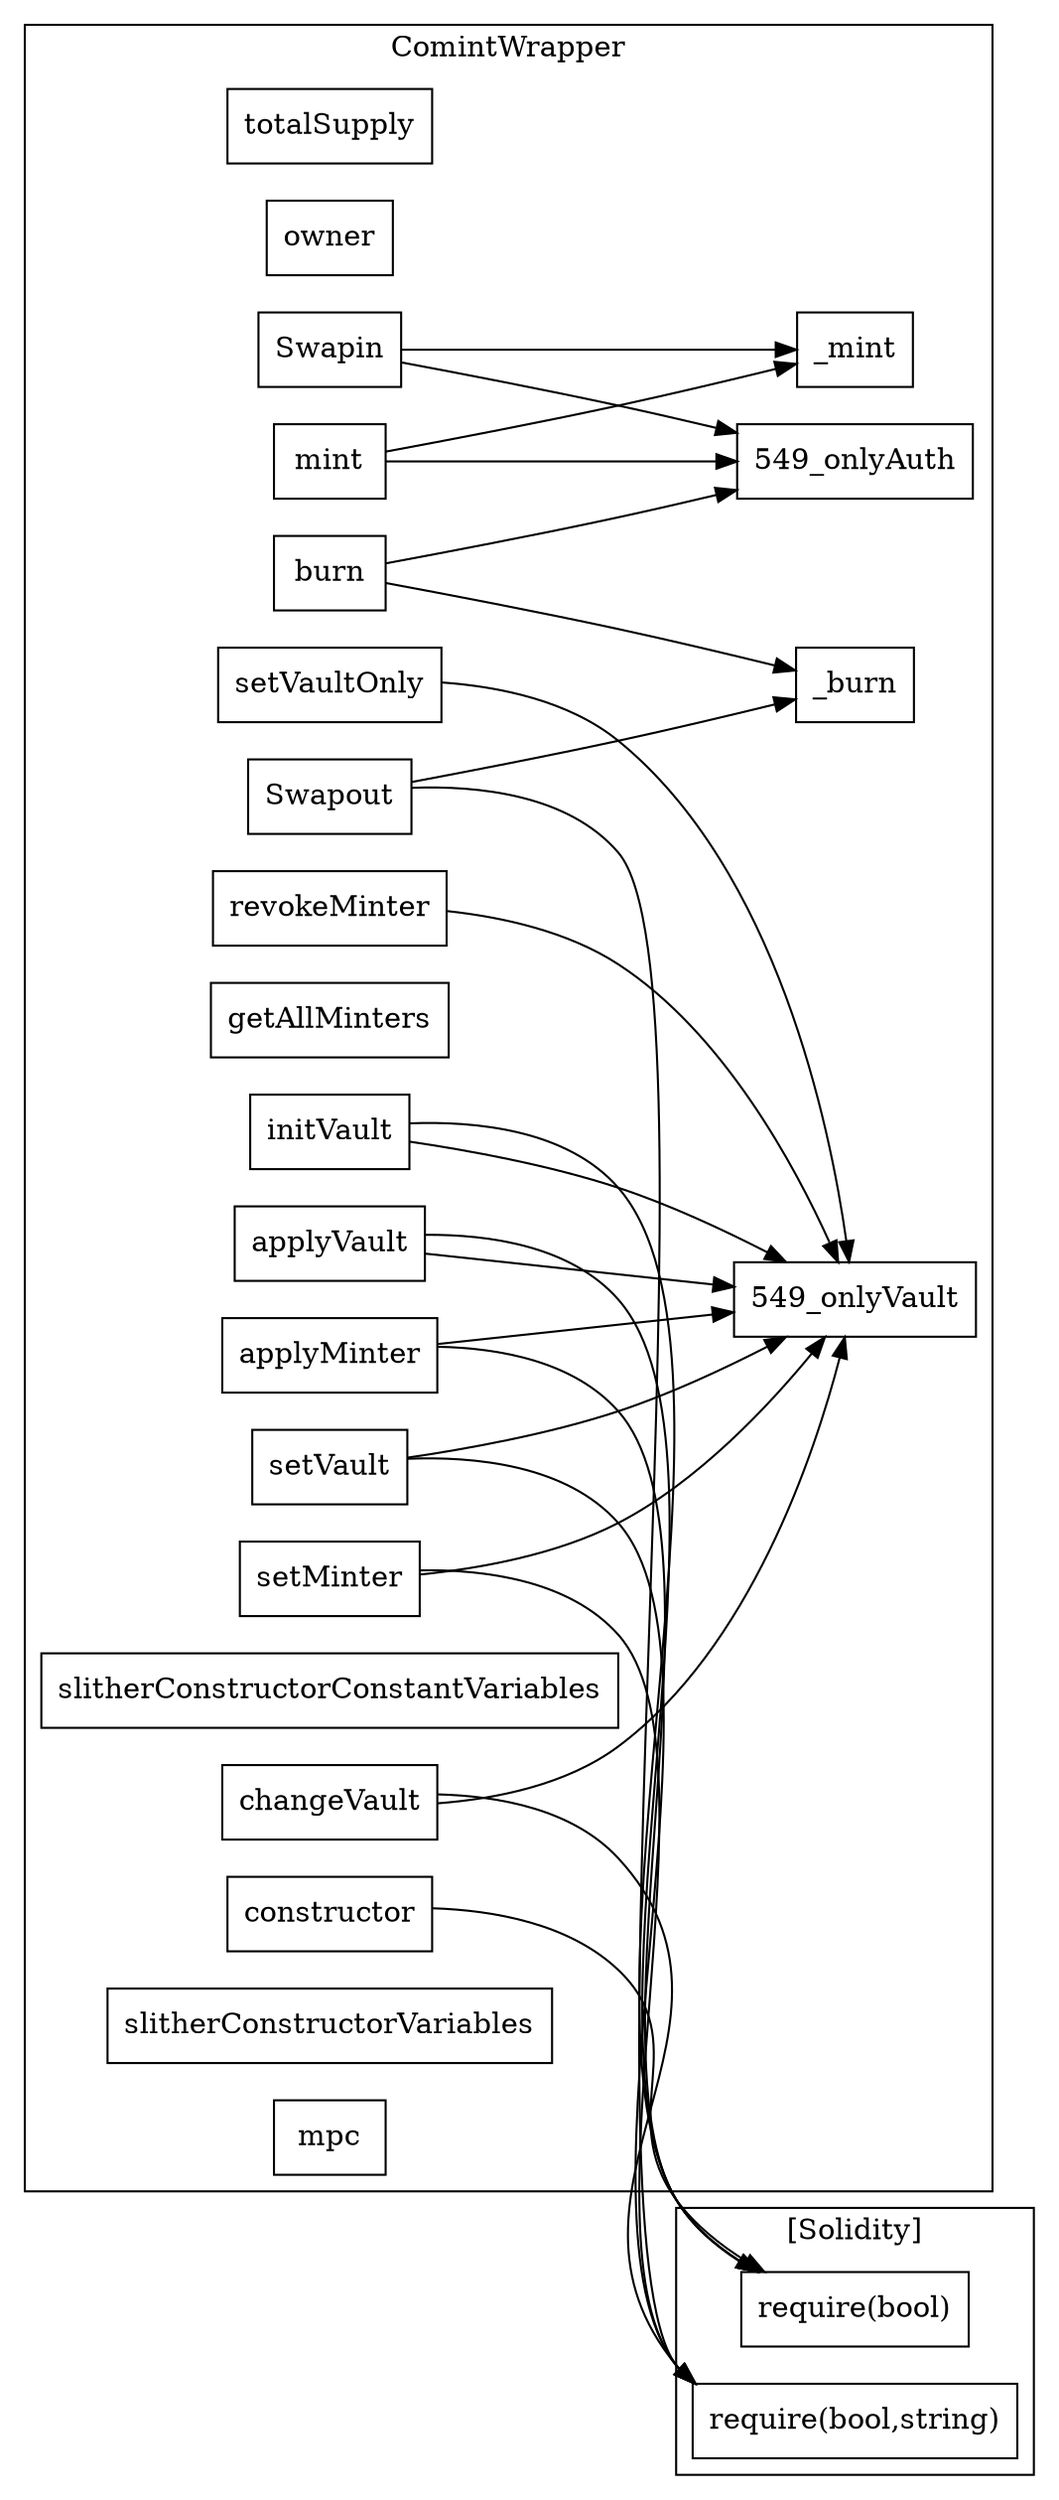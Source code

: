 strict digraph {
rankdir="LR"
node [shape=box]
subgraph cluster_549_ComintWrapper {
label = "ComintWrapper"
"549_totalSupply" [label="totalSupply"]
"549_owner" [label="owner"]
"549_changeVault" [label="changeVault"]
"549__mint" [label="_mint"]
"549_revokeMinter" [label="revokeMinter"]
"549_applyVault" [label="applyVault"]
"549_Swapin" [label="Swapin"]
"549_setMinter" [label="setMinter"]
"549_setVaultOnly" [label="setVaultOnly"]
"549_getAllMinters" [label="getAllMinters"]
"549_setVault" [label="setVault"]
"549_constructor" [label="constructor"]
"549__burn" [label="_burn"]
"549_initVault" [label="initVault"]
"549_applyMinter" [label="applyMinter"]
"549_burn" [label="burn"]
"549_slitherConstructorConstantVariables" [label="slitherConstructorConstantVariables"]
"549_mint" [label="mint"]
"549_Swapout" [label="Swapout"]
"549_slitherConstructorVariables" [label="slitherConstructorVariables"]
"549_mpc" [label="mpc"]
"549_Swapout" -> "549__burn"
"549_applyMinter" -> "549_onlyVault"
"549_changeVault" -> "549_onlyVault"
"549_burn" -> "549_onlyAuth"
"549_applyVault" -> "549_onlyVault"
"549_burn" -> "549__burn"
"549_setMinter" -> "549_onlyVault"
"549_revokeMinter" -> "549_onlyVault"
"549_setVaultOnly" -> "549_onlyVault"
"549_initVault" -> "549_onlyVault"
"549_Swapin" -> "549_onlyAuth"
"549_Swapin" -> "549__mint"
"549_mint" -> "549__mint"
"549_mint" -> "549_onlyAuth"
"549_setVault" -> "549_onlyVault"
}subgraph cluster_solidity {
label = "[Solidity]"
"require(bool,string)" 
"require(bool)" 
"549_Swapout" -> "require(bool,string)"
"549_setMinter" -> "require(bool,string)"
"549_initVault" -> "require(bool)"
"549_constructor" -> "require(bool)"
"549_setVault" -> "require(bool,string)"
"549_changeVault" -> "require(bool,string)"
"549_applyVault" -> "require(bool)"
"549_applyMinter" -> "require(bool)"
}
}